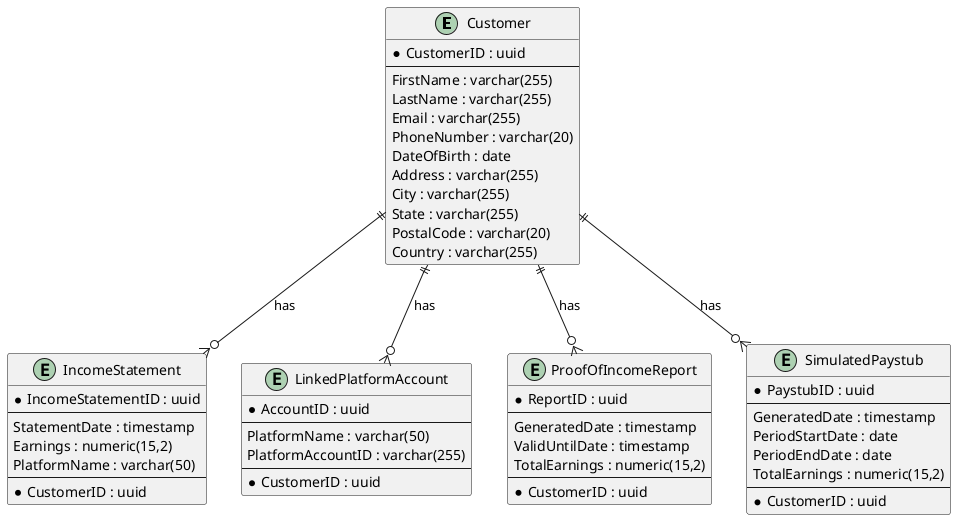 @startuml

entity Customer {
    * CustomerID : uuid
    --
    FirstName : varchar(255)
    LastName : varchar(255)
    Email : varchar(255)
    PhoneNumber : varchar(20)
    DateOfBirth : date
    Address : varchar(255)
    City : varchar(255)
    State : varchar(255)
    PostalCode : varchar(20)
    Country : varchar(255)
}

entity IncomeStatement {
    * IncomeStatementID : uuid
    --
    StatementDate : timestamp
    Earnings : numeric(15,2)
    PlatformName : varchar(50)
    --
    * CustomerID : uuid
}

entity LinkedPlatformAccount {
    * AccountID : uuid
    --
    PlatformName : varchar(50)
    PlatformAccountID : varchar(255)
    --
    * CustomerID : uuid
}

entity ProofOfIncomeReport {
    * ReportID : uuid
    --
    GeneratedDate : timestamp
    ValidUntilDate : timestamp
    TotalEarnings : numeric(15,2)
    --
    * CustomerID : uuid
}

entity SimulatedPaystub {
    * PaystubID : uuid
    --
    GeneratedDate : timestamp
    PeriodStartDate : date
    PeriodEndDate : date
    TotalEarnings : numeric(15,2)
    --
    * CustomerID : uuid
}

Customer ||--o{ IncomeStatement : "has"
Customer ||--o{ LinkedPlatformAccount : "has"
Customer ||--o{ ProofOfIncomeReport : "has"
Customer ||--o{ SimulatedPaystub : "has"

@enduml